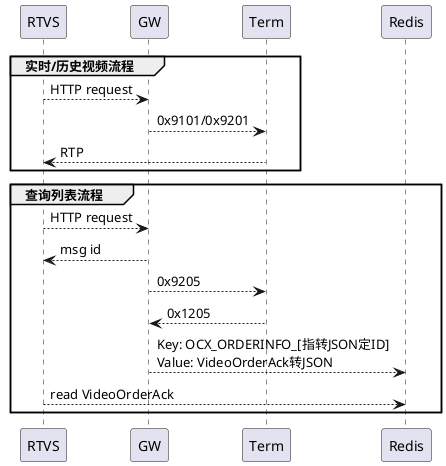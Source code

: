 @startuml
group 实时/历史视频流程
RTVS --> GW: HTTP request
GW --> Term: 0x9101/0x9201
Term --> RTVS: RTP
end

group 查询列表流程
RTVS --> GW: HTTP request
GW --> RTVS: msg id
GW --> Term: 0x9205
Term --> GW: 0x1205
GW --> Redis: Key: OCX_ORDERINFO_[指转JSON定ID]\nValue: VideoOrderAck转JSON
RTVS --> Redis: read VideoOrderAck
end
@enduml
